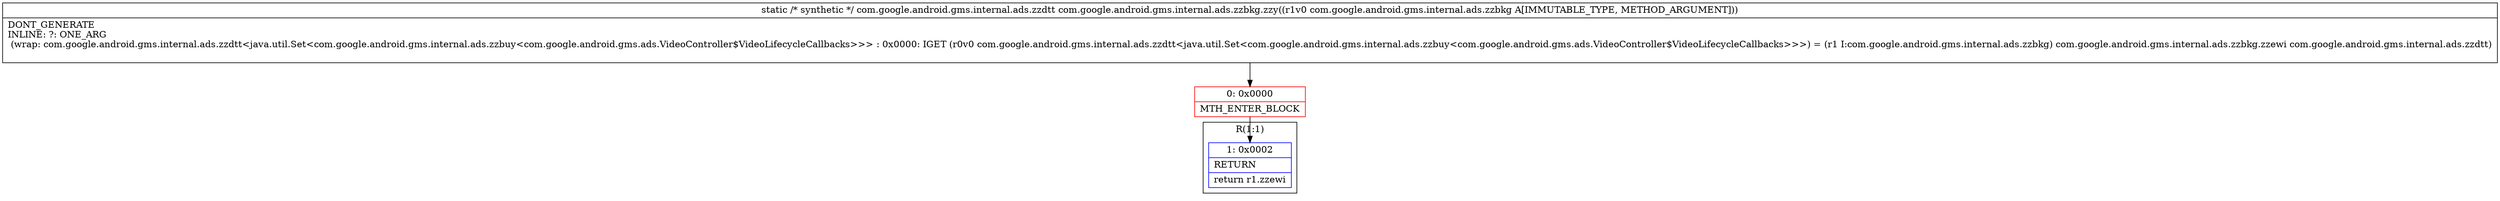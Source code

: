 digraph "CFG forcom.google.android.gms.internal.ads.zzbkg.zzy(Lcom\/google\/android\/gms\/internal\/ads\/zzbkg;)Lcom\/google\/android\/gms\/internal\/ads\/zzdtt;" {
subgraph cluster_Region_2125206970 {
label = "R(1:1)";
node [shape=record,color=blue];
Node_1 [shape=record,label="{1\:\ 0x0002|RETURN\l|return r1.zzewi\l}"];
}
Node_0 [shape=record,color=red,label="{0\:\ 0x0000|MTH_ENTER_BLOCK\l}"];
MethodNode[shape=record,label="{static \/* synthetic *\/ com.google.android.gms.internal.ads.zzdtt com.google.android.gms.internal.ads.zzbkg.zzy((r1v0 com.google.android.gms.internal.ads.zzbkg A[IMMUTABLE_TYPE, METHOD_ARGUMENT]))  | DONT_GENERATE\lINLINE: ?: ONE_ARG  \l  (wrap: com.google.android.gms.internal.ads.zzdtt\<java.util.Set\<com.google.android.gms.internal.ads.zzbuy\<com.google.android.gms.ads.VideoController$VideoLifecycleCallbacks\>\>\> : 0x0000: IGET  (r0v0 com.google.android.gms.internal.ads.zzdtt\<java.util.Set\<com.google.android.gms.internal.ads.zzbuy\<com.google.android.gms.ads.VideoController$VideoLifecycleCallbacks\>\>\>) = (r1 I:com.google.android.gms.internal.ads.zzbkg) com.google.android.gms.internal.ads.zzbkg.zzewi com.google.android.gms.internal.ads.zzdtt)\l\l}"];
MethodNode -> Node_0;
Node_0 -> Node_1;
}

